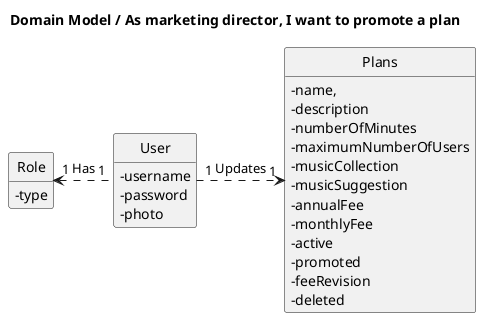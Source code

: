 @startuml
'https://plantuml.com/sequence-diagram

title Domain Model / As marketing director, I want to promote a plan

skinparam classAttributeIconSize 0
hide circle
hide methods

class User{
    -username
    -password
    -photo
}

class Plans{
    -name,
       - description
        - numberOfMinutes
        -maximumNumberOfUsers
        -musicCollection
         -musicSuggestion
         -annualFee
         -monthlyFee
         -active
         -promoted
         -feeRevision
         -deleted
}

class Role{
    -type
}


Role "1" <.right. "1" User: Has
User "1" .right.> "1" Plans: Updates

@enduml
